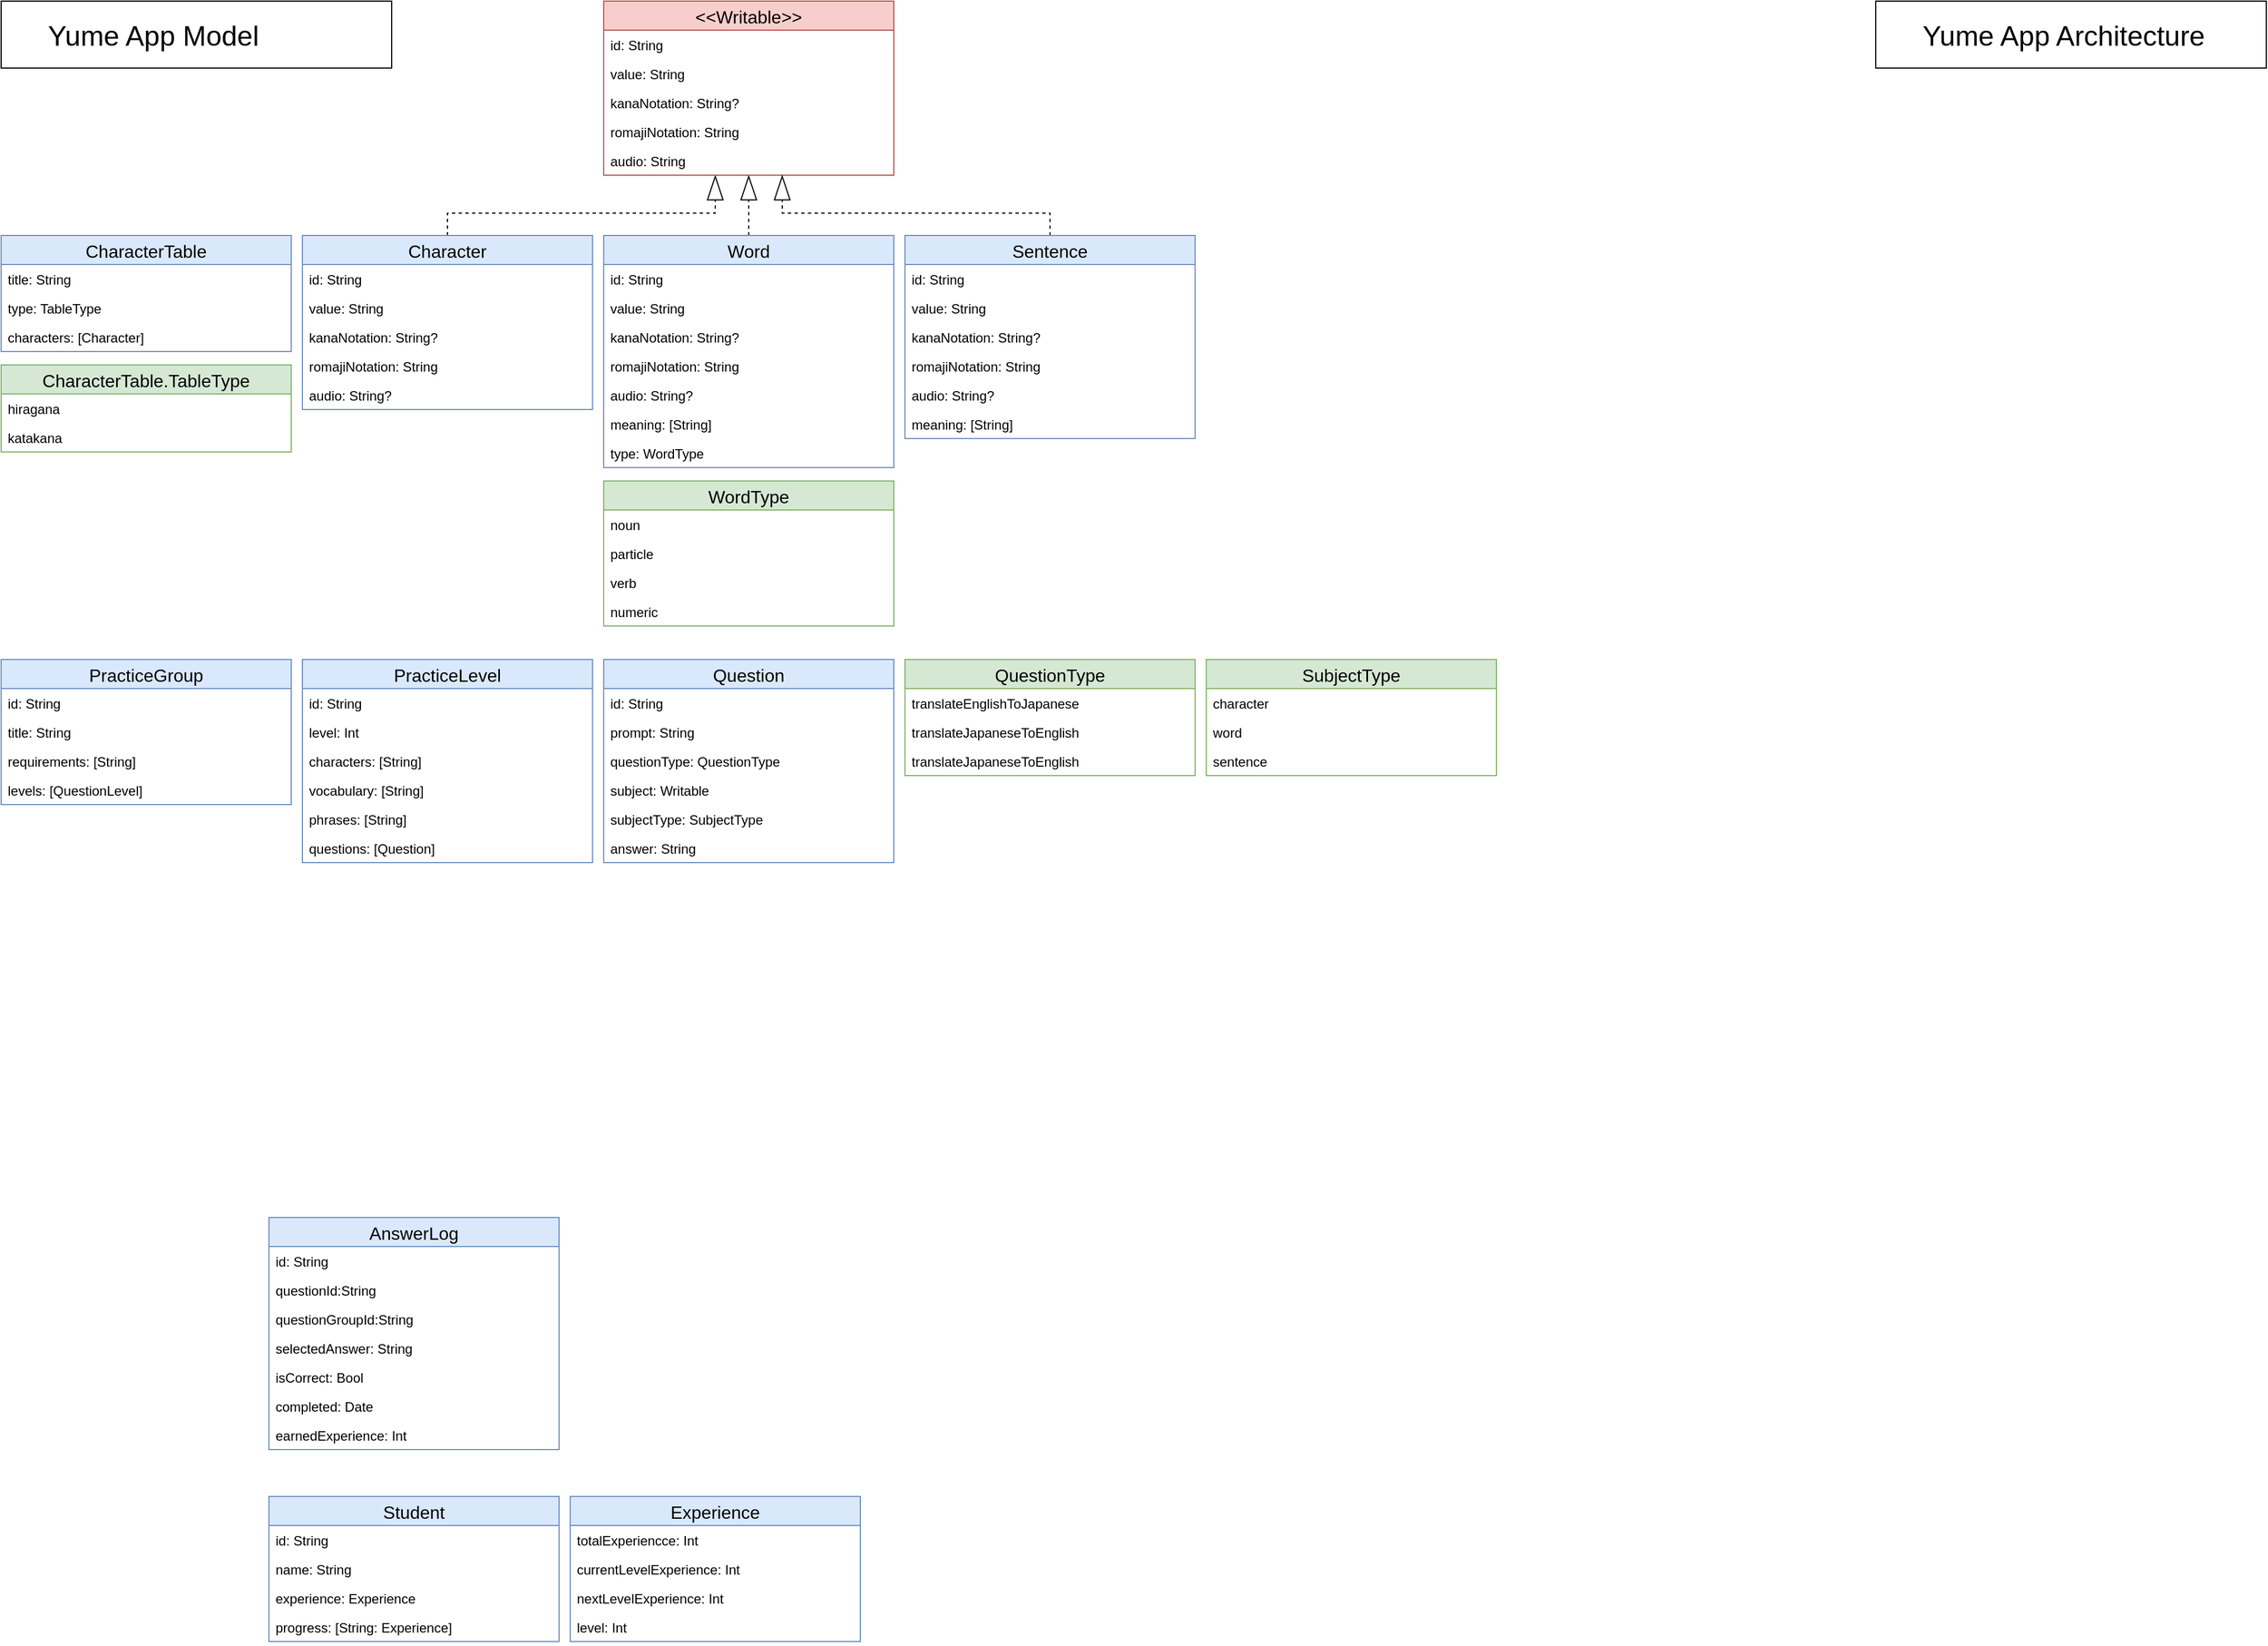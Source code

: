 <mxfile version="12.6.6" type="github">
  <diagram id="8ukho09movLcisT_4IBn" name="Page-1">
    <mxGraphModel dx="1422" dy="923" grid="1" gridSize="10" guides="1" tooltips="1" connect="1" arrows="1" fold="1" page="1" pageScale="1" pageWidth="2550" pageHeight="1100" math="0" shadow="0">
      <root>
        <mxCell id="0"/>
        <mxCell id="1" parent="0"/>
        <mxCell id="_fTM95hlGBz86pGKNipH-49" style="edgeStyle=orthogonalEdgeStyle;rounded=0;orthogonalLoop=1;jettySize=auto;html=1;fontSize=25;dashed=1;endArrow=blockThin;endFill=0;endSize=20;" parent="1" source="_fTM95hlGBz86pGKNipH-1" target="_fTM95hlGBz86pGKNipH-36" edge="1">
          <mxGeometry relative="1" as="geometry">
            <Array as="points">
              <mxPoint x="420" y="210"/>
              <mxPoint x="660" y="210"/>
            </Array>
          </mxGeometry>
        </mxCell>
        <mxCell id="_fTM95hlGBz86pGKNipH-1" value="Character" style="swimlane;fontStyle=0;childLayout=stackLayout;horizontal=1;startSize=26;horizontalStack=0;resizeParent=1;resizeParentMax=0;resizeLast=0;collapsible=1;marginBottom=0;fillColor=#dae8fc;strokeColor=#6c8ebf;fontSize=16;" parent="1" vertex="1">
          <mxGeometry x="290" y="230" width="260" height="156" as="geometry"/>
        </mxCell>
        <mxCell id="_fTM95hlGBz86pGKNipH-17" value="id: String" style="text;align=left;verticalAlign=top;spacingLeft=4;spacingRight=4;overflow=hidden;rotatable=0;points=[[0,0.5],[1,0.5]];portConstraint=eastwest;" parent="_fTM95hlGBz86pGKNipH-1" vertex="1">
          <mxGeometry y="26" width="260" height="26" as="geometry"/>
        </mxCell>
        <mxCell id="_fTM95hlGBz86pGKNipH-19" value="value: String" style="text;align=left;verticalAlign=top;spacingLeft=4;spacingRight=4;overflow=hidden;rotatable=0;points=[[0,0.5],[1,0.5]];portConstraint=eastwest;" parent="_fTM95hlGBz86pGKNipH-1" vertex="1">
          <mxGeometry y="52" width="260" height="26" as="geometry"/>
        </mxCell>
        <mxCell id="_fTM95hlGBz86pGKNipH-20" value="kanaNotation: String?" style="text;align=left;verticalAlign=top;spacingLeft=4;spacingRight=4;overflow=hidden;rotatable=0;points=[[0,0.5],[1,0.5]];portConstraint=eastwest;" parent="_fTM95hlGBz86pGKNipH-1" vertex="1">
          <mxGeometry y="78" width="260" height="26" as="geometry"/>
        </mxCell>
        <mxCell id="_fTM95hlGBz86pGKNipH-18" value="romajiNotation: String" style="text;align=left;verticalAlign=top;spacingLeft=4;spacingRight=4;overflow=hidden;rotatable=0;points=[[0,0.5],[1,0.5]];portConstraint=eastwest;" parent="_fTM95hlGBz86pGKNipH-1" vertex="1">
          <mxGeometry y="104" width="260" height="26" as="geometry"/>
        </mxCell>
        <mxCell id="_fTM95hlGBz86pGKNipH-21" value="audio: String?" style="text;align=left;verticalAlign=top;spacingLeft=4;spacingRight=4;overflow=hidden;rotatable=0;points=[[0,0.5],[1,0.5]];portConstraint=eastwest;" parent="_fTM95hlGBz86pGKNipH-1" vertex="1">
          <mxGeometry y="130" width="260" height="26" as="geometry"/>
        </mxCell>
        <mxCell id="_fTM95hlGBz86pGKNipH-50" style="edgeStyle=orthogonalEdgeStyle;rounded=0;orthogonalLoop=1;jettySize=auto;html=1;fontSize=25;dashed=1;endArrow=blockThin;endFill=0;endSize=20;exitX=0.5;exitY=0;exitDx=0;exitDy=0;" parent="1" source="_fTM95hlGBz86pGKNipH-5" target="_fTM95hlGBz86pGKNipH-36" edge="1">
          <mxGeometry relative="1" as="geometry">
            <Array as="points">
              <mxPoint x="690" y="230"/>
              <mxPoint x="690" y="230"/>
            </Array>
          </mxGeometry>
        </mxCell>
        <mxCell id="_fTM95hlGBz86pGKNipH-5" value="Word" style="swimlane;fontStyle=0;childLayout=stackLayout;horizontal=1;startSize=26;horizontalStack=0;resizeParent=1;resizeParentMax=0;resizeLast=0;collapsible=1;marginBottom=0;fillColor=#dae8fc;strokeColor=#6c8ebf;fontSize=16;" parent="1" vertex="1">
          <mxGeometry x="560" y="230" width="260" height="208" as="geometry"/>
        </mxCell>
        <mxCell id="_fTM95hlGBz86pGKNipH-6" value="id: String" style="text;align=left;verticalAlign=top;spacingLeft=4;spacingRight=4;overflow=hidden;rotatable=0;points=[[0,0.5],[1,0.5]];portConstraint=eastwest;" parent="_fTM95hlGBz86pGKNipH-5" vertex="1">
          <mxGeometry y="26" width="260" height="26" as="geometry"/>
        </mxCell>
        <mxCell id="VTPUq92XnDuq-sjGf8QF-19" value="value: String" style="text;align=left;verticalAlign=top;spacingLeft=4;spacingRight=4;overflow=hidden;rotatable=0;points=[[0,0.5],[1,0.5]];portConstraint=eastwest;" parent="_fTM95hlGBz86pGKNipH-5" vertex="1">
          <mxGeometry y="52" width="260" height="26" as="geometry"/>
        </mxCell>
        <mxCell id="_fTM95hlGBz86pGKNipH-7" value="kanaNotation: String?" style="text;align=left;verticalAlign=top;spacingLeft=4;spacingRight=4;overflow=hidden;rotatable=0;points=[[0,0.5],[1,0.5]];portConstraint=eastwest;" parent="_fTM95hlGBz86pGKNipH-5" vertex="1">
          <mxGeometry y="78" width="260" height="26" as="geometry"/>
        </mxCell>
        <mxCell id="_fTM95hlGBz86pGKNipH-14" value="romajiNotation: String" style="text;align=left;verticalAlign=top;spacingLeft=4;spacingRight=4;overflow=hidden;rotatable=0;points=[[0,0.5],[1,0.5]];portConstraint=eastwest;" parent="_fTM95hlGBz86pGKNipH-5" vertex="1">
          <mxGeometry y="104" width="260" height="26" as="geometry"/>
        </mxCell>
        <mxCell id="_fTM95hlGBz86pGKNipH-13" value="audio: String?" style="text;align=left;verticalAlign=top;spacingLeft=4;spacingRight=4;overflow=hidden;rotatable=0;points=[[0,0.5],[1,0.5]];portConstraint=eastwest;" parent="_fTM95hlGBz86pGKNipH-5" vertex="1">
          <mxGeometry y="130" width="260" height="26" as="geometry"/>
        </mxCell>
        <mxCell id="_fTM95hlGBz86pGKNipH-22" value="meaning: [String]&#xa;" style="text;align=left;verticalAlign=top;spacingLeft=4;spacingRight=4;overflow=hidden;rotatable=0;points=[[0,0.5],[1,0.5]];portConstraint=eastwest;" parent="_fTM95hlGBz86pGKNipH-5" vertex="1">
          <mxGeometry y="156" width="260" height="26" as="geometry"/>
        </mxCell>
        <mxCell id="VTPUq92XnDuq-sjGf8QF-28" value="type: WordType" style="text;align=left;verticalAlign=top;spacingLeft=4;spacingRight=4;overflow=hidden;rotatable=0;points=[[0,0.5],[1,0.5]];portConstraint=eastwest;" parent="_fTM95hlGBz86pGKNipH-5" vertex="1">
          <mxGeometry y="182" width="260" height="26" as="geometry"/>
        </mxCell>
        <mxCell id="_fTM95hlGBz86pGKNipH-32" value="WordType" style="swimlane;fontStyle=0;childLayout=stackLayout;horizontal=1;startSize=26;horizontalStack=0;resizeParent=1;resizeParentMax=0;resizeLast=0;collapsible=1;marginBottom=0;fillColor=#d5e8d4;strokeColor=#82b366;fontSize=16;" parent="1" vertex="1">
          <mxGeometry x="560" y="450" width="260" height="130" as="geometry"/>
        </mxCell>
        <mxCell id="_fTM95hlGBz86pGKNipH-33" value="noun" style="text;align=left;verticalAlign=top;spacingLeft=4;spacingRight=4;overflow=hidden;rotatable=0;points=[[0,0.5],[1,0.5]];portConstraint=eastwest;" parent="_fTM95hlGBz86pGKNipH-32" vertex="1">
          <mxGeometry y="26" width="260" height="26" as="geometry"/>
        </mxCell>
        <mxCell id="_fTM95hlGBz86pGKNipH-34" value="particle" style="text;align=left;verticalAlign=top;spacingLeft=4;spacingRight=4;overflow=hidden;rotatable=0;points=[[0,0.5],[1,0.5]];portConstraint=eastwest;" parent="_fTM95hlGBz86pGKNipH-32" vertex="1">
          <mxGeometry y="52" width="260" height="26" as="geometry"/>
        </mxCell>
        <mxCell id="_fTM95hlGBz86pGKNipH-35" value="verb" style="text;align=left;verticalAlign=top;spacingLeft=4;spacingRight=4;overflow=hidden;rotatable=0;points=[[0,0.5],[1,0.5]];portConstraint=eastwest;" parent="_fTM95hlGBz86pGKNipH-32" vertex="1">
          <mxGeometry y="78" width="260" height="26" as="geometry"/>
        </mxCell>
        <mxCell id="nCAEwLILc9wwQ5Cq-2kZ-1" value="numeric" style="text;align=left;verticalAlign=top;spacingLeft=4;spacingRight=4;overflow=hidden;rotatable=0;points=[[0,0.5],[1,0.5]];portConstraint=eastwest;" vertex="1" parent="_fTM95hlGBz86pGKNipH-32">
          <mxGeometry y="104" width="260" height="26" as="geometry"/>
        </mxCell>
        <mxCell id="_fTM95hlGBz86pGKNipH-36" value="&lt;&lt;Writable&gt;&gt;" style="swimlane;fontStyle=0;childLayout=stackLayout;horizontal=1;startSize=26;fillColor=#f8cecc;horizontalStack=0;resizeParent=1;resizeParentMax=0;resizeLast=0;collapsible=1;marginBottom=0;strokeColor=#b85450;fontSize=16;" parent="1" vertex="1">
          <mxGeometry x="560" y="20" width="260" height="156" as="geometry"/>
        </mxCell>
        <mxCell id="_fTM95hlGBz86pGKNipH-37" value="id: String" style="text;strokeColor=none;fillColor=none;align=left;verticalAlign=top;spacingLeft=4;spacingRight=4;overflow=hidden;rotatable=0;points=[[0,0.5],[1,0.5]];portConstraint=eastwest;" parent="_fTM95hlGBz86pGKNipH-36" vertex="1">
          <mxGeometry y="26" width="260" height="26" as="geometry"/>
        </mxCell>
        <mxCell id="_fTM95hlGBz86pGKNipH-38" value="value: String" style="text;strokeColor=none;fillColor=none;align=left;verticalAlign=top;spacingLeft=4;spacingRight=4;overflow=hidden;rotatable=0;points=[[0,0.5],[1,0.5]];portConstraint=eastwest;" parent="_fTM95hlGBz86pGKNipH-36" vertex="1">
          <mxGeometry y="52" width="260" height="26" as="geometry"/>
        </mxCell>
        <mxCell id="_fTM95hlGBz86pGKNipH-39" value="kanaNotation: String?" style="text;strokeColor=none;fillColor=none;align=left;verticalAlign=top;spacingLeft=4;spacingRight=4;overflow=hidden;rotatable=0;points=[[0,0.5],[1,0.5]];portConstraint=eastwest;" parent="_fTM95hlGBz86pGKNipH-36" vertex="1">
          <mxGeometry y="78" width="260" height="26" as="geometry"/>
        </mxCell>
        <mxCell id="_fTM95hlGBz86pGKNipH-40" value="romajiNotation: String" style="text;strokeColor=none;fillColor=none;align=left;verticalAlign=top;spacingLeft=4;spacingRight=4;overflow=hidden;rotatable=0;points=[[0,0.5],[1,0.5]];portConstraint=eastwest;" parent="_fTM95hlGBz86pGKNipH-36" vertex="1">
          <mxGeometry y="104" width="260" height="26" as="geometry"/>
        </mxCell>
        <mxCell id="_fTM95hlGBz86pGKNipH-41" value="audio: String" style="text;strokeColor=none;fillColor=none;align=left;verticalAlign=top;spacingLeft=4;spacingRight=4;overflow=hidden;rotatable=0;points=[[0,0.5],[1,0.5]];portConstraint=eastwest;" parent="_fTM95hlGBz86pGKNipH-36" vertex="1">
          <mxGeometry y="130" width="260" height="26" as="geometry"/>
        </mxCell>
        <mxCell id="_fTM95hlGBz86pGKNipH-42" value="Yume App Model" style="rounded=0;whiteSpace=wrap;html=1;align=left;spacingLeft=40;fontSize=25;" parent="1" vertex="1">
          <mxGeometry x="20" y="20" width="350" height="60" as="geometry"/>
        </mxCell>
        <mxCell id="_fTM95hlGBz86pGKNipH-60" value="CharacterTable.TableType" style="swimlane;fontStyle=0;childLayout=stackLayout;horizontal=1;startSize=26;horizontalStack=0;resizeParent=1;resizeParentMax=0;resizeLast=0;collapsible=1;marginBottom=0;fillColor=#d5e8d4;strokeColor=#82b366;fontSize=16;" parent="1" vertex="1">
          <mxGeometry x="20" y="346" width="260" height="78" as="geometry"/>
        </mxCell>
        <mxCell id="_fTM95hlGBz86pGKNipH-61" value="hiragana" style="text;align=left;verticalAlign=top;spacingLeft=4;spacingRight=4;overflow=hidden;rotatable=0;points=[[0,0.5],[1,0.5]];portConstraint=eastwest;" parent="_fTM95hlGBz86pGKNipH-60" vertex="1">
          <mxGeometry y="26" width="260" height="26" as="geometry"/>
        </mxCell>
        <mxCell id="_fTM95hlGBz86pGKNipH-62" value="katakana" style="text;align=left;verticalAlign=top;spacingLeft=4;spacingRight=4;overflow=hidden;rotatable=0;points=[[0,0.5],[1,0.5]];portConstraint=eastwest;" parent="_fTM95hlGBz86pGKNipH-60" vertex="1">
          <mxGeometry y="52" width="260" height="26" as="geometry"/>
        </mxCell>
        <mxCell id="_fTM95hlGBz86pGKNipH-64" value="Question" style="swimlane;fontStyle=0;childLayout=stackLayout;horizontal=1;startSize=26;horizontalStack=0;resizeParent=1;resizeParentMax=0;resizeLast=0;collapsible=1;marginBottom=0;fillColor=#dae8fc;strokeColor=#6c8ebf;fontSize=16;" parent="1" vertex="1">
          <mxGeometry x="560" y="610" width="260" height="182" as="geometry"/>
        </mxCell>
        <mxCell id="_fTM95hlGBz86pGKNipH-65" value="id: String" style="text;align=left;verticalAlign=top;spacingLeft=4;spacingRight=4;overflow=hidden;rotatable=0;points=[[0,0.5],[1,0.5]];portConstraint=eastwest;" parent="_fTM95hlGBz86pGKNipH-64" vertex="1">
          <mxGeometry y="26" width="260" height="26" as="geometry"/>
        </mxCell>
        <mxCell id="_fTM95hlGBz86pGKNipH-66" value="prompt: String" style="text;align=left;verticalAlign=top;spacingLeft=4;spacingRight=4;overflow=hidden;rotatable=0;points=[[0,0.5],[1,0.5]];portConstraint=eastwest;" parent="_fTM95hlGBz86pGKNipH-64" vertex="1">
          <mxGeometry y="52" width="260" height="26" as="geometry"/>
        </mxCell>
        <mxCell id="_fTM95hlGBz86pGKNipH-68" value="questionType: QuestionType" style="text;align=left;verticalAlign=top;spacingLeft=4;spacingRight=4;overflow=hidden;rotatable=0;points=[[0,0.5],[1,0.5]];portConstraint=eastwest;" parent="_fTM95hlGBz86pGKNipH-64" vertex="1">
          <mxGeometry y="78" width="260" height="26" as="geometry"/>
        </mxCell>
        <mxCell id="_fTM95hlGBz86pGKNipH-75" value="subject: Writable" style="text;align=left;verticalAlign=top;spacingLeft=4;spacingRight=4;overflow=hidden;rotatable=0;points=[[0,0.5],[1,0.5]];portConstraint=eastwest;" parent="_fTM95hlGBz86pGKNipH-64" vertex="1">
          <mxGeometry y="104" width="260" height="26" as="geometry"/>
        </mxCell>
        <mxCell id="_fTM95hlGBz86pGKNipH-82" value="subjectType: SubjectType" style="text;align=left;verticalAlign=top;spacingLeft=4;spacingRight=4;overflow=hidden;rotatable=0;points=[[0,0.5],[1,0.5]];portConstraint=eastwest;" parent="_fTM95hlGBz86pGKNipH-64" vertex="1">
          <mxGeometry y="130" width="260" height="26" as="geometry"/>
        </mxCell>
        <mxCell id="_fTM95hlGBz86pGKNipH-83" value="answer: String" style="text;align=left;verticalAlign=top;spacingLeft=4;spacingRight=4;overflow=hidden;rotatable=0;points=[[0,0.5],[1,0.5]];portConstraint=eastwest;" parent="_fTM95hlGBz86pGKNipH-64" vertex="1">
          <mxGeometry y="156" width="260" height="26" as="geometry"/>
        </mxCell>
        <mxCell id="_fTM95hlGBz86pGKNipH-71" value="SubjectType" style="swimlane;fontStyle=0;childLayout=stackLayout;horizontal=1;startSize=26;horizontalStack=0;resizeParent=1;resizeParentMax=0;resizeLast=0;collapsible=1;marginBottom=0;fillColor=#d5e8d4;strokeColor=#82b366;fontSize=16;" parent="1" vertex="1">
          <mxGeometry x="1100" y="610" width="260" height="104" as="geometry"/>
        </mxCell>
        <mxCell id="_fTM95hlGBz86pGKNipH-72" value="character" style="text;align=left;verticalAlign=top;spacingLeft=4;spacingRight=4;overflow=hidden;rotatable=0;points=[[0,0.5],[1,0.5]];portConstraint=eastwest;" parent="_fTM95hlGBz86pGKNipH-71" vertex="1">
          <mxGeometry y="26" width="260" height="26" as="geometry"/>
        </mxCell>
        <mxCell id="_fTM95hlGBz86pGKNipH-73" value="word" style="text;align=left;verticalAlign=top;spacingLeft=4;spacingRight=4;overflow=hidden;rotatable=0;points=[[0,0.5],[1,0.5]];portConstraint=eastwest;" parent="_fTM95hlGBz86pGKNipH-71" vertex="1">
          <mxGeometry y="52" width="260" height="26" as="geometry"/>
        </mxCell>
        <mxCell id="_fTM95hlGBz86pGKNipH-79" value="sentence" style="text;align=left;verticalAlign=top;spacingLeft=4;spacingRight=4;overflow=hidden;rotatable=0;points=[[0,0.5],[1,0.5]];portConstraint=eastwest;" parent="_fTM95hlGBz86pGKNipH-71" vertex="1">
          <mxGeometry y="78" width="260" height="26" as="geometry"/>
        </mxCell>
        <mxCell id="_fTM95hlGBz86pGKNipH-76" value="QuestionType" style="swimlane;fontStyle=0;childLayout=stackLayout;horizontal=1;startSize=26;horizontalStack=0;resizeParent=1;resizeParentMax=0;resizeLast=0;collapsible=1;marginBottom=0;fillColor=#d5e8d4;strokeColor=#82b366;fontSize=16;" parent="1" vertex="1">
          <mxGeometry x="830" y="610" width="260" height="104" as="geometry"/>
        </mxCell>
        <mxCell id="_fTM95hlGBz86pGKNipH-77" value="translateEnglishToJapanese" style="text;align=left;verticalAlign=top;spacingLeft=4;spacingRight=4;overflow=hidden;rotatable=0;points=[[0,0.5],[1,0.5]];portConstraint=eastwest;" parent="_fTM95hlGBz86pGKNipH-76" vertex="1">
          <mxGeometry y="26" width="260" height="26" as="geometry"/>
        </mxCell>
        <mxCell id="_fTM95hlGBz86pGKNipH-78" value="translateJapaneseToEnglish" style="text;align=left;verticalAlign=top;spacingLeft=4;spacingRight=4;overflow=hidden;rotatable=0;points=[[0,0.5],[1,0.5]];portConstraint=eastwest;" parent="_fTM95hlGBz86pGKNipH-76" vertex="1">
          <mxGeometry y="52" width="260" height="26" as="geometry"/>
        </mxCell>
        <mxCell id="nCAEwLILc9wwQ5Cq-2kZ-2" value="translateJapaneseToEnglish" style="text;align=left;verticalAlign=top;spacingLeft=4;spacingRight=4;overflow=hidden;rotatable=0;points=[[0,0.5],[1,0.5]];portConstraint=eastwest;" vertex="1" parent="_fTM95hlGBz86pGKNipH-76">
          <mxGeometry y="78" width="260" height="26" as="geometry"/>
        </mxCell>
        <mxCell id="_fTM95hlGBz86pGKNipH-84" value="PracticeGroup" style="swimlane;fontStyle=0;childLayout=stackLayout;horizontal=1;startSize=26;horizontalStack=0;resizeParent=1;resizeParentMax=0;resizeLast=0;collapsible=1;marginBottom=0;fillColor=#dae8fc;strokeColor=#6c8ebf;fontSize=16;" parent="1" vertex="1">
          <mxGeometry x="20" y="610" width="260" height="130" as="geometry"/>
        </mxCell>
        <mxCell id="_fTM95hlGBz86pGKNipH-85" value="id: String" style="text;align=left;verticalAlign=top;spacingLeft=4;spacingRight=4;overflow=hidden;rotatable=0;points=[[0,0.5],[1,0.5]];portConstraint=eastwest;" parent="_fTM95hlGBz86pGKNipH-84" vertex="1">
          <mxGeometry y="26" width="260" height="26" as="geometry"/>
        </mxCell>
        <mxCell id="_fTM95hlGBz86pGKNipH-86" value="title: String" style="text;align=left;verticalAlign=top;spacingLeft=4;spacingRight=4;overflow=hidden;rotatable=0;points=[[0,0.5],[1,0.5]];portConstraint=eastwest;" parent="_fTM95hlGBz86pGKNipH-84" vertex="1">
          <mxGeometry y="52" width="260" height="26" as="geometry"/>
        </mxCell>
        <mxCell id="VTPUq92XnDuq-sjGf8QF-44" value="requirements: [String]" style="text;align=left;verticalAlign=top;spacingLeft=4;spacingRight=4;overflow=hidden;rotatable=0;points=[[0,0.5],[1,0.5]];portConstraint=eastwest;" parent="_fTM95hlGBz86pGKNipH-84" vertex="1">
          <mxGeometry y="78" width="260" height="26" as="geometry"/>
        </mxCell>
        <mxCell id="VTPUq92XnDuq-sjGf8QF-45" value="levels: [QuestionLevel]" style="text;align=left;verticalAlign=top;spacingLeft=4;spacingRight=4;overflow=hidden;rotatable=0;points=[[0,0.5],[1,0.5]];portConstraint=eastwest;" parent="_fTM95hlGBz86pGKNipH-84" vertex="1">
          <mxGeometry y="104" width="260" height="26" as="geometry"/>
        </mxCell>
        <mxCell id="_fTM95hlGBz86pGKNipH-91" value="AnswerLog" style="swimlane;fontStyle=0;childLayout=stackLayout;horizontal=1;startSize=26;horizontalStack=0;resizeParent=1;resizeParentMax=0;resizeLast=0;collapsible=1;marginBottom=0;fillColor=#dae8fc;strokeColor=#6c8ebf;fontSize=16;" parent="1" vertex="1">
          <mxGeometry x="260" y="1110" width="260" height="208" as="geometry"/>
        </mxCell>
        <mxCell id="_fTM95hlGBz86pGKNipH-92" value="id: String" style="text;align=left;verticalAlign=top;spacingLeft=4;spacingRight=4;overflow=hidden;rotatable=0;points=[[0,0.5],[1,0.5]];portConstraint=eastwest;" parent="_fTM95hlGBz86pGKNipH-91" vertex="1">
          <mxGeometry y="26" width="260" height="26" as="geometry"/>
        </mxCell>
        <mxCell id="_fTM95hlGBz86pGKNipH-93" value="questionId:String" style="text;align=left;verticalAlign=top;spacingLeft=4;spacingRight=4;overflow=hidden;rotatable=0;points=[[0,0.5],[1,0.5]];portConstraint=eastwest;" parent="_fTM95hlGBz86pGKNipH-91" vertex="1">
          <mxGeometry y="52" width="260" height="26" as="geometry"/>
        </mxCell>
        <mxCell id="_fTM95hlGBz86pGKNipH-94" value="questionGroupId:String" style="text;align=left;verticalAlign=top;spacingLeft=4;spacingRight=4;overflow=hidden;rotatable=0;points=[[0,0.5],[1,0.5]];portConstraint=eastwest;" parent="_fTM95hlGBz86pGKNipH-91" vertex="1">
          <mxGeometry y="78" width="260" height="26" as="geometry"/>
        </mxCell>
        <mxCell id="_fTM95hlGBz86pGKNipH-95" value="selectedAnswer: String" style="text;align=left;verticalAlign=top;spacingLeft=4;spacingRight=4;overflow=hidden;rotatable=0;points=[[0,0.5],[1,0.5]];portConstraint=eastwest;" parent="_fTM95hlGBz86pGKNipH-91" vertex="1">
          <mxGeometry y="104" width="260" height="26" as="geometry"/>
        </mxCell>
        <mxCell id="_fTM95hlGBz86pGKNipH-96" value="isCorrect: Bool" style="text;align=left;verticalAlign=top;spacingLeft=4;spacingRight=4;overflow=hidden;rotatable=0;points=[[0,0.5],[1,0.5]];portConstraint=eastwest;" parent="_fTM95hlGBz86pGKNipH-91" vertex="1">
          <mxGeometry y="130" width="260" height="26" as="geometry"/>
        </mxCell>
        <mxCell id="_fTM95hlGBz86pGKNipH-97" value="completed: Date" style="text;align=left;verticalAlign=top;spacingLeft=4;spacingRight=4;overflow=hidden;rotatable=0;points=[[0,0.5],[1,0.5]];portConstraint=eastwest;" parent="_fTM95hlGBz86pGKNipH-91" vertex="1">
          <mxGeometry y="156" width="260" height="26" as="geometry"/>
        </mxCell>
        <mxCell id="_fTM95hlGBz86pGKNipH-98" value="earnedExperience: Int" style="text;align=left;verticalAlign=top;spacingLeft=4;spacingRight=4;overflow=hidden;rotatable=0;points=[[0,0.5],[1,0.5]];portConstraint=eastwest;" parent="_fTM95hlGBz86pGKNipH-91" vertex="1">
          <mxGeometry y="182" width="260" height="26" as="geometry"/>
        </mxCell>
        <mxCell id="_fTM95hlGBz86pGKNipH-108" value="Student" style="swimlane;fontStyle=0;childLayout=stackLayout;horizontal=1;startSize=26;horizontalStack=0;resizeParent=1;resizeParentMax=0;resizeLast=0;collapsible=1;marginBottom=0;fillColor=#dae8fc;strokeColor=#6c8ebf;fontSize=16;" parent="1" vertex="1">
          <mxGeometry x="260" y="1360" width="260" height="130" as="geometry"/>
        </mxCell>
        <mxCell id="_fTM95hlGBz86pGKNipH-109" value="id: String" style="text;align=left;verticalAlign=top;spacingLeft=4;spacingRight=4;overflow=hidden;rotatable=0;points=[[0,0.5],[1,0.5]];portConstraint=eastwest;" parent="_fTM95hlGBz86pGKNipH-108" vertex="1">
          <mxGeometry y="26" width="260" height="26" as="geometry"/>
        </mxCell>
        <mxCell id="_fTM95hlGBz86pGKNipH-110" value="name: String" style="text;align=left;verticalAlign=top;spacingLeft=4;spacingRight=4;overflow=hidden;rotatable=0;points=[[0,0.5],[1,0.5]];portConstraint=eastwest;" parent="_fTM95hlGBz86pGKNipH-108" vertex="1">
          <mxGeometry y="52" width="260" height="26" as="geometry"/>
        </mxCell>
        <mxCell id="VTPUq92XnDuq-sjGf8QF-10" value="experience: Experience" style="text;align=left;verticalAlign=top;spacingLeft=4;spacingRight=4;overflow=hidden;rotatable=0;points=[[0,0.5],[1,0.5]];portConstraint=eastwest;" parent="_fTM95hlGBz86pGKNipH-108" vertex="1">
          <mxGeometry y="78" width="260" height="26" as="geometry"/>
        </mxCell>
        <mxCell id="VTPUq92XnDuq-sjGf8QF-11" value="progress: [String: Experience]" style="text;align=left;verticalAlign=top;spacingLeft=4;spacingRight=4;overflow=hidden;rotatable=0;points=[[0,0.5],[1,0.5]];portConstraint=eastwest;" parent="_fTM95hlGBz86pGKNipH-108" vertex="1">
          <mxGeometry y="104" width="260" height="26" as="geometry"/>
        </mxCell>
        <mxCell id="VTPUq92XnDuq-sjGf8QF-3" value="Experience" style="swimlane;fontStyle=0;childLayout=stackLayout;horizontal=1;startSize=26;horizontalStack=0;resizeParent=1;resizeParentMax=0;resizeLast=0;collapsible=1;marginBottom=0;fillColor=#dae8fc;strokeColor=#6c8ebf;fontSize=16;" parent="1" vertex="1">
          <mxGeometry x="530" y="1360" width="260" height="130" as="geometry"/>
        </mxCell>
        <mxCell id="VTPUq92XnDuq-sjGf8QF-6" value="totalExperiencce: Int" style="text;align=left;verticalAlign=top;spacingLeft=4;spacingRight=4;overflow=hidden;rotatable=0;points=[[0,0.5],[1,0.5]];portConstraint=eastwest;" parent="VTPUq92XnDuq-sjGf8QF-3" vertex="1">
          <mxGeometry y="26" width="260" height="26" as="geometry"/>
        </mxCell>
        <mxCell id="VTPUq92XnDuq-sjGf8QF-7" value="currentLevelExperience: Int" style="text;align=left;verticalAlign=top;spacingLeft=4;spacingRight=4;overflow=hidden;rotatable=0;points=[[0,0.5],[1,0.5]];portConstraint=eastwest;" parent="VTPUq92XnDuq-sjGf8QF-3" vertex="1">
          <mxGeometry y="52" width="260" height="26" as="geometry"/>
        </mxCell>
        <mxCell id="VTPUq92XnDuq-sjGf8QF-8" value="nextLevelExperience: Int" style="text;align=left;verticalAlign=top;spacingLeft=4;spacingRight=4;overflow=hidden;rotatable=0;points=[[0,0.5],[1,0.5]];portConstraint=eastwest;" parent="VTPUq92XnDuq-sjGf8QF-3" vertex="1">
          <mxGeometry y="78" width="260" height="26" as="geometry"/>
        </mxCell>
        <mxCell id="VTPUq92XnDuq-sjGf8QF-9" value="level: Int" style="text;align=left;verticalAlign=top;spacingLeft=4;spacingRight=4;overflow=hidden;rotatable=0;points=[[0,0.5],[1,0.5]];portConstraint=eastwest;" parent="VTPUq92XnDuq-sjGf8QF-3" vertex="1">
          <mxGeometry y="104" width="260" height="26" as="geometry"/>
        </mxCell>
        <mxCell id="VTPUq92XnDuq-sjGf8QF-25" style="edgeStyle=orthogonalEdgeStyle;rounded=0;orthogonalLoop=1;jettySize=auto;html=1;dashed=1;strokeWidth=1;endSize=20;endArrow=blockThin;endFill=0;jumpStyle=arc;" parent="1" source="VTPUq92XnDuq-sjGf8QF-12" target="_fTM95hlGBz86pGKNipH-36" edge="1">
          <mxGeometry relative="1" as="geometry">
            <Array as="points">
              <mxPoint x="960" y="210"/>
              <mxPoint x="720" y="210"/>
            </Array>
          </mxGeometry>
        </mxCell>
        <mxCell id="VTPUq92XnDuq-sjGf8QF-12" value="Sentence" style="swimlane;fontStyle=0;childLayout=stackLayout;horizontal=1;startSize=26;horizontalStack=0;resizeParent=1;resizeParentMax=0;resizeLast=0;collapsible=1;marginBottom=0;fillColor=#dae8fc;strokeColor=#6c8ebf;fontSize=16;" parent="1" vertex="1">
          <mxGeometry x="830" y="230" width="260" height="182" as="geometry"/>
        </mxCell>
        <mxCell id="VTPUq92XnDuq-sjGf8QF-13" value="id: String" style="text;align=left;verticalAlign=top;spacingLeft=4;spacingRight=4;overflow=hidden;rotatable=0;points=[[0,0.5],[1,0.5]];portConstraint=eastwest;" parent="VTPUq92XnDuq-sjGf8QF-12" vertex="1">
          <mxGeometry y="26" width="260" height="26" as="geometry"/>
        </mxCell>
        <mxCell id="VTPUq92XnDuq-sjGf8QF-14" value="value: String" style="text;align=left;verticalAlign=top;spacingLeft=4;spacingRight=4;overflow=hidden;rotatable=0;points=[[0,0.5],[1,0.5]];portConstraint=eastwest;" parent="VTPUq92XnDuq-sjGf8QF-12" vertex="1">
          <mxGeometry y="52" width="260" height="26" as="geometry"/>
        </mxCell>
        <mxCell id="VTPUq92XnDuq-sjGf8QF-15" value="kanaNotation: String?" style="text;align=left;verticalAlign=top;spacingLeft=4;spacingRight=4;overflow=hidden;rotatable=0;points=[[0,0.5],[1,0.5]];portConstraint=eastwest;" parent="VTPUq92XnDuq-sjGf8QF-12" vertex="1">
          <mxGeometry y="78" width="260" height="26" as="geometry"/>
        </mxCell>
        <mxCell id="VTPUq92XnDuq-sjGf8QF-16" value="romajiNotation: String" style="text;align=left;verticalAlign=top;spacingLeft=4;spacingRight=4;overflow=hidden;rotatable=0;points=[[0,0.5],[1,0.5]];portConstraint=eastwest;" parent="VTPUq92XnDuq-sjGf8QF-12" vertex="1">
          <mxGeometry y="104" width="260" height="26" as="geometry"/>
        </mxCell>
        <mxCell id="VTPUq92XnDuq-sjGf8QF-17" value="audio: String?" style="text;align=left;verticalAlign=top;spacingLeft=4;spacingRight=4;overflow=hidden;rotatable=0;points=[[0,0.5],[1,0.5]];portConstraint=eastwest;" parent="VTPUq92XnDuq-sjGf8QF-12" vertex="1">
          <mxGeometry y="130" width="260" height="26" as="geometry"/>
        </mxCell>
        <mxCell id="VTPUq92XnDuq-sjGf8QF-18" value="meaning: [String]&#xa;" style="text;align=left;verticalAlign=top;spacingLeft=4;spacingRight=4;overflow=hidden;rotatable=0;points=[[0,0.5],[1,0.5]];portConstraint=eastwest;" parent="VTPUq92XnDuq-sjGf8QF-12" vertex="1">
          <mxGeometry y="156" width="260" height="26" as="geometry"/>
        </mxCell>
        <mxCell id="VTPUq92XnDuq-sjGf8QF-29" value="CharacterTable" style="swimlane;fontStyle=0;childLayout=stackLayout;horizontal=1;startSize=26;horizontalStack=0;resizeParent=1;resizeParentMax=0;resizeLast=0;collapsible=1;marginBottom=0;fillColor=#dae8fc;strokeColor=#6c8ebf;fontSize=16;" parent="1" vertex="1">
          <mxGeometry x="20" y="230" width="260" height="104" as="geometry"/>
        </mxCell>
        <mxCell id="VTPUq92XnDuq-sjGf8QF-30" value="title: String" style="text;align=left;verticalAlign=top;spacingLeft=4;spacingRight=4;overflow=hidden;rotatable=0;points=[[0,0.5],[1,0.5]];portConstraint=eastwest;" parent="VTPUq92XnDuq-sjGf8QF-29" vertex="1">
          <mxGeometry y="26" width="260" height="26" as="geometry"/>
        </mxCell>
        <mxCell id="VTPUq92XnDuq-sjGf8QF-31" value="type: TableType" style="text;align=left;verticalAlign=top;spacingLeft=4;spacingRight=4;overflow=hidden;rotatable=0;points=[[0,0.5],[1,0.5]];portConstraint=eastwest;" parent="VTPUq92XnDuq-sjGf8QF-29" vertex="1">
          <mxGeometry y="52" width="260" height="26" as="geometry"/>
        </mxCell>
        <mxCell id="VTPUq92XnDuq-sjGf8QF-32" value="characters: [Character]" style="text;align=left;verticalAlign=top;spacingLeft=4;spacingRight=4;overflow=hidden;rotatable=0;points=[[0,0.5],[1,0.5]];portConstraint=eastwest;" parent="VTPUq92XnDuq-sjGf8QF-29" vertex="1">
          <mxGeometry y="78" width="260" height="26" as="geometry"/>
        </mxCell>
        <mxCell id="VTPUq92XnDuq-sjGf8QF-36" value="PracticeLevel" style="swimlane;fontStyle=0;childLayout=stackLayout;horizontal=1;startSize=26;horizontalStack=0;resizeParent=1;resizeParentMax=0;resizeLast=0;collapsible=1;marginBottom=0;fillColor=#dae8fc;strokeColor=#6c8ebf;fontSize=16;" parent="1" vertex="1">
          <mxGeometry x="290" y="610" width="260" height="182" as="geometry"/>
        </mxCell>
        <mxCell id="VTPUq92XnDuq-sjGf8QF-42" value="id: String" style="text;align=left;verticalAlign=top;spacingLeft=4;spacingRight=4;overflow=hidden;rotatable=0;points=[[0,0.5],[1,0.5]];portConstraint=eastwest;" parent="VTPUq92XnDuq-sjGf8QF-36" vertex="1">
          <mxGeometry y="26" width="260" height="26" as="geometry"/>
        </mxCell>
        <mxCell id="VTPUq92XnDuq-sjGf8QF-38" value="level: Int" style="text;align=left;verticalAlign=top;spacingLeft=4;spacingRight=4;overflow=hidden;rotatable=0;points=[[0,0.5],[1,0.5]];portConstraint=eastwest;" parent="VTPUq92XnDuq-sjGf8QF-36" vertex="1">
          <mxGeometry y="52" width="260" height="26" as="geometry"/>
        </mxCell>
        <mxCell id="VTPUq92XnDuq-sjGf8QF-39" value="characters: [String]" style="text;align=left;verticalAlign=top;spacingLeft=4;spacingRight=4;overflow=hidden;rotatable=0;points=[[0,0.5],[1,0.5]];portConstraint=eastwest;" parent="VTPUq92XnDuq-sjGf8QF-36" vertex="1">
          <mxGeometry y="78" width="260" height="26" as="geometry"/>
        </mxCell>
        <mxCell id="VTPUq92XnDuq-sjGf8QF-40" value="vocabulary: [String]&#xa;&#xa;&#xa;" style="text;align=left;verticalAlign=top;spacingLeft=4;spacingRight=4;overflow=hidden;rotatable=0;points=[[0,0.5],[1,0.5]];portConstraint=eastwest;" parent="VTPUq92XnDuq-sjGf8QF-36" vertex="1">
          <mxGeometry y="104" width="260" height="26" as="geometry"/>
        </mxCell>
        <mxCell id="VTPUq92XnDuq-sjGf8QF-46" value="phrases: [String]" style="text;align=left;verticalAlign=top;spacingLeft=4;spacingRight=4;overflow=hidden;rotatable=0;points=[[0,0.5],[1,0.5]];portConstraint=eastwest;" parent="VTPUq92XnDuq-sjGf8QF-36" vertex="1">
          <mxGeometry y="130" width="260" height="26" as="geometry"/>
        </mxCell>
        <mxCell id="VTPUq92XnDuq-sjGf8QF-41" value="questions: [Question]" style="text;align=left;verticalAlign=top;spacingLeft=4;spacingRight=4;overflow=hidden;rotatable=0;points=[[0,0.5],[1,0.5]];portConstraint=eastwest;" parent="VTPUq92XnDuq-sjGf8QF-36" vertex="1">
          <mxGeometry y="156" width="260" height="26" as="geometry"/>
        </mxCell>
        <mxCell id="sufnBieUI0Z995Ktvtn8-1" value="Yume App Architecture" style="rounded=0;whiteSpace=wrap;html=1;align=left;spacingLeft=40;fontSize=25;" parent="1" vertex="1">
          <mxGeometry x="1700" y="20" width="350" height="60" as="geometry"/>
        </mxCell>
      </root>
    </mxGraphModel>
  </diagram>
</mxfile>
